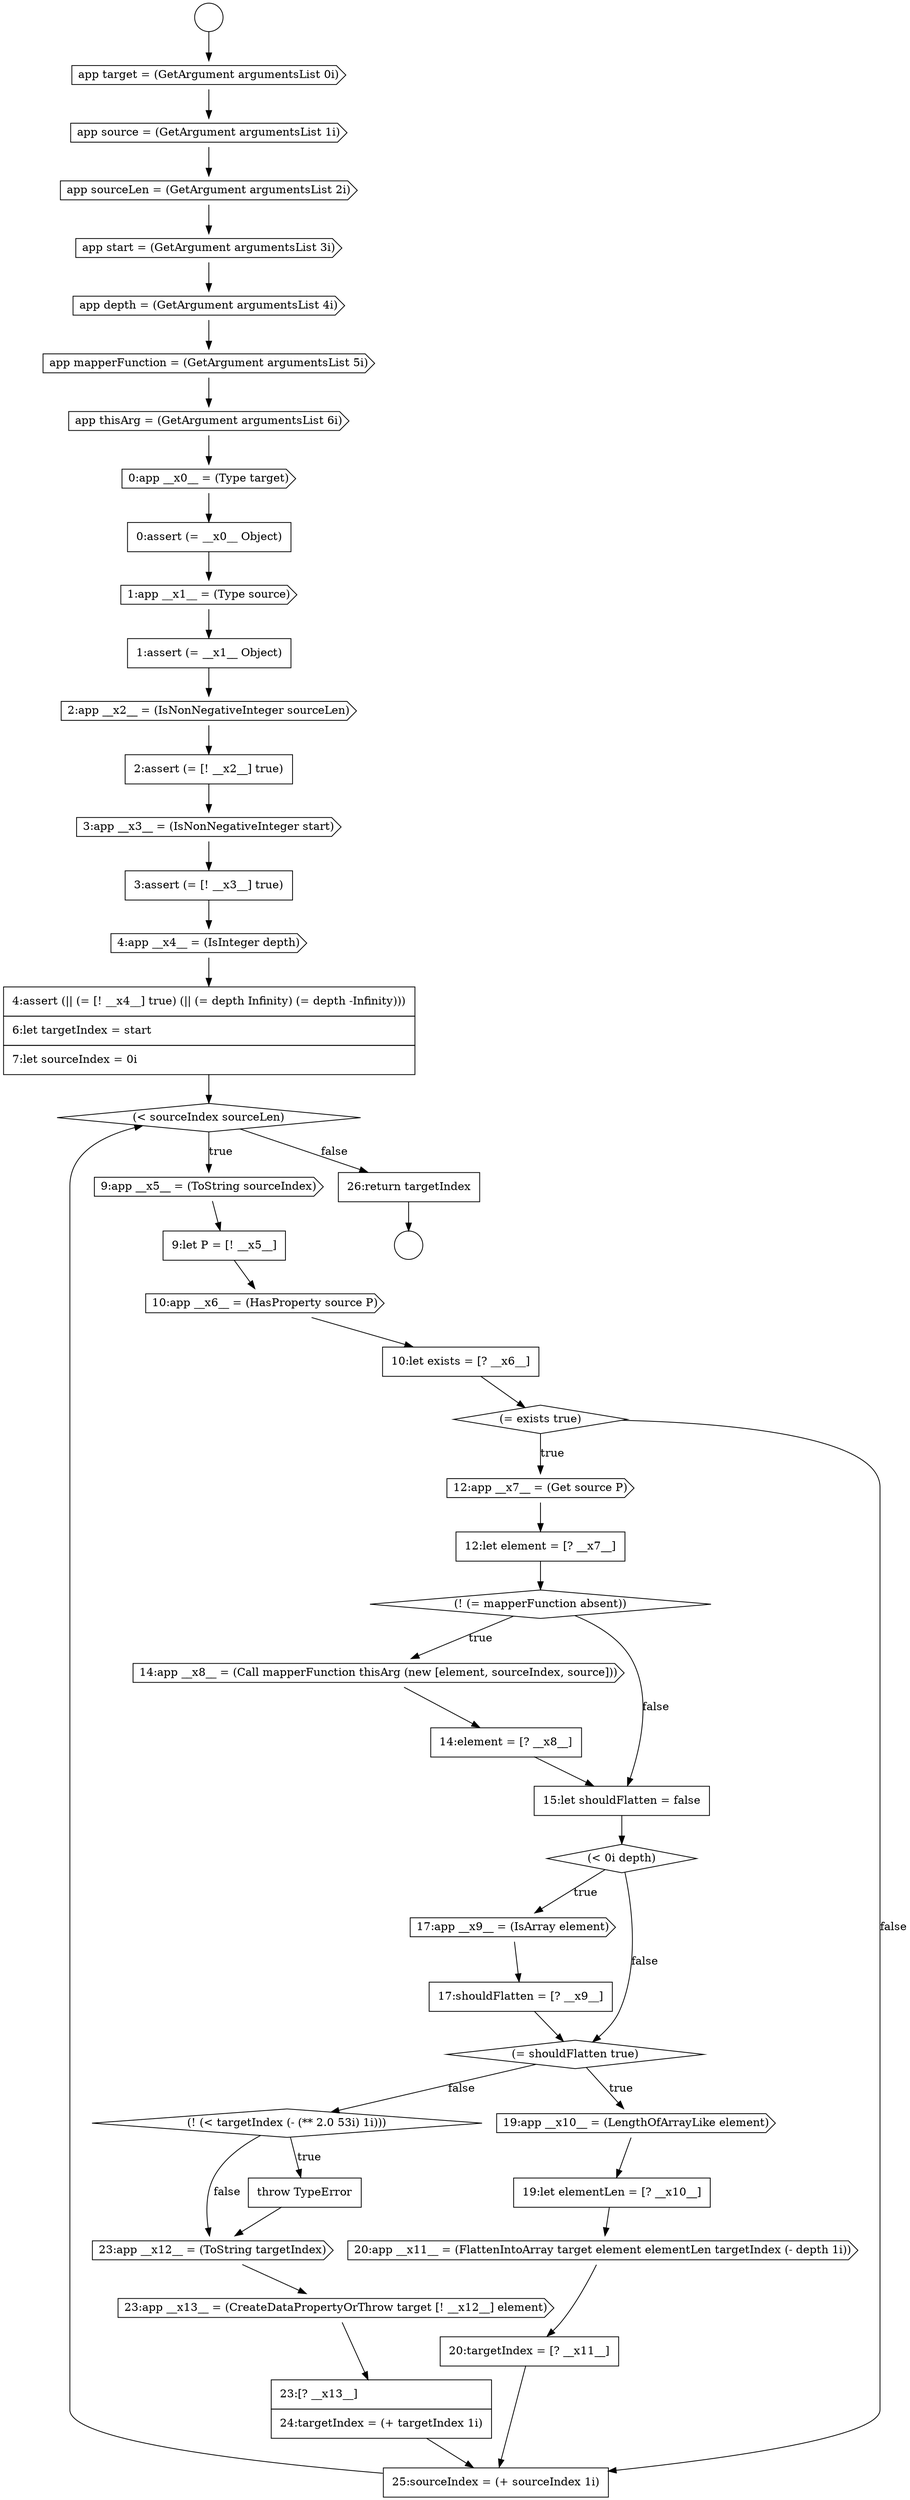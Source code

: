 digraph {
  node0 [shape=circle label=" " color="black" fillcolor="white" style=filled]
  node5 [shape=cds, label=<<font color="black">app start = (GetArgument argumentsList 3i)</font>> color="black" fillcolor="white" style=filled]
  node10 [shape=none, margin=0, label=<<font color="black">
    <table border="0" cellborder="1" cellspacing="0" cellpadding="10">
      <tr><td align="left">0:assert (= __x0__ Object)</td></tr>
    </table>
  </font>> color="black" fillcolor="white" style=filled]
  node14 [shape=none, margin=0, label=<<font color="black">
    <table border="0" cellborder="1" cellspacing="0" cellpadding="10">
      <tr><td align="left">2:assert (= [! __x2__] true)</td></tr>
    </table>
  </font>> color="black" fillcolor="white" style=filled]
  node1 [shape=circle label=" " color="black" fillcolor="white" style=filled]
  node6 [shape=cds, label=<<font color="black">app depth = (GetArgument argumentsList 4i)</font>> color="black" fillcolor="white" style=filled]
  node9 [shape=cds, label=<<font color="black">0:app __x0__ = (Type target)</font>> color="black" fillcolor="white" style=filled]
  node2 [shape=cds, label=<<font color="black">app target = (GetArgument argumentsList 0i)</font>> color="black" fillcolor="white" style=filled]
  node12 [shape=none, margin=0, label=<<font color="black">
    <table border="0" cellborder="1" cellspacing="0" cellpadding="10">
      <tr><td align="left">1:assert (= __x1__ Object)</td></tr>
    </table>
  </font>> color="black" fillcolor="white" style=filled]
  node18 [shape=none, margin=0, label=<<font color="black">
    <table border="0" cellborder="1" cellspacing="0" cellpadding="10">
      <tr><td align="left">4:assert (|| (= [! __x4__] true) (|| (= depth Infinity) (= depth -Infinity)))</td></tr>
      <tr><td align="left">6:let targetIndex = start</td></tr>
      <tr><td align="left">7:let sourceIndex = 0i</td></tr>
    </table>
  </font>> color="black" fillcolor="white" style=filled]
  node8 [shape=cds, label=<<font color="black">app thisArg = (GetArgument argumentsList 6i)</font>> color="black" fillcolor="white" style=filled]
  node4 [shape=cds, label=<<font color="black">app sourceLen = (GetArgument argumentsList 2i)</font>> color="black" fillcolor="white" style=filled]
  node15 [shape=cds, label=<<font color="black">3:app __x3__ = (IsNonNegativeInteger start)</font>> color="black" fillcolor="white" style=filled]
  node42 [shape=cds, label=<<font color="black">23:app __x13__ = (CreateDataPropertyOrThrow target [! __x12__] element)</font>> color="black" fillcolor="white" style=filled]
  node24 [shape=diamond, label=<<font color="black">(= exists true)</font>> color="black" fillcolor="white" style=filled]
  node37 [shape=cds, label=<<font color="black">20:app __x11__ = (FlattenIntoArray target element elementLen targetIndex (- depth 1i))</font>> color="black" fillcolor="white" style=filled]
  node25 [shape=cds, label=<<font color="black">12:app __x7__ = (Get source P)</font>> color="black" fillcolor="white" style=filled]
  node20 [shape=cds, label=<<font color="black">9:app __x5__ = (ToString sourceIndex)</font>> color="black" fillcolor="white" style=filled]
  node29 [shape=none, margin=0, label=<<font color="black">
    <table border="0" cellborder="1" cellspacing="0" cellpadding="10">
      <tr><td align="left">14:element = [? __x8__]</td></tr>
    </table>
  </font>> color="black" fillcolor="white" style=filled]
  node21 [shape=none, margin=0, label=<<font color="black">
    <table border="0" cellborder="1" cellspacing="0" cellpadding="10">
      <tr><td align="left">9:let P = [! __x5__]</td></tr>
    </table>
  </font>> color="black" fillcolor="white" style=filled]
  node33 [shape=none, margin=0, label=<<font color="black">
    <table border="0" cellborder="1" cellspacing="0" cellpadding="10">
      <tr><td align="left">17:shouldFlatten = [? __x9__]</td></tr>
    </table>
  </font>> color="black" fillcolor="white" style=filled]
  node28 [shape=cds, label=<<font color="black">14:app __x8__ = (Call mapperFunction thisArg (new [element, sourceIndex, source]))</font>> color="black" fillcolor="white" style=filled]
  node38 [shape=none, margin=0, label=<<font color="black">
    <table border="0" cellborder="1" cellspacing="0" cellpadding="10">
      <tr><td align="left">20:targetIndex = [? __x11__]</td></tr>
    </table>
  </font>> color="black" fillcolor="white" style=filled]
  node13 [shape=cds, label=<<font color="black">2:app __x2__ = (IsNonNegativeInteger sourceLen)</font>> color="black" fillcolor="white" style=filled]
  node41 [shape=cds, label=<<font color="black">23:app __x12__ = (ToString targetIndex)</font>> color="black" fillcolor="white" style=filled]
  node45 [shape=none, margin=0, label=<<font color="black">
    <table border="0" cellborder="1" cellspacing="0" cellpadding="10">
      <tr><td align="left">26:return targetIndex</td></tr>
    </table>
  </font>> color="black" fillcolor="white" style=filled]
  node17 [shape=cds, label=<<font color="black">4:app __x4__ = (IsInteger depth)</font>> color="black" fillcolor="white" style=filled]
  node32 [shape=cds, label=<<font color="black">17:app __x9__ = (IsArray element)</font>> color="black" fillcolor="white" style=filled]
  node34 [shape=diamond, label=<<font color="black">(= shouldFlatten true)</font>> color="black" fillcolor="white" style=filled]
  node22 [shape=cds, label=<<font color="black">10:app __x6__ = (HasProperty source P)</font>> color="black" fillcolor="white" style=filled]
  node44 [shape=none, margin=0, label=<<font color="black">
    <table border="0" cellborder="1" cellspacing="0" cellpadding="10">
      <tr><td align="left">25:sourceIndex = (+ sourceIndex 1i)</td></tr>
    </table>
  </font>> color="black" fillcolor="white" style=filled]
  node27 [shape=diamond, label=<<font color="black">(! (= mapperFunction absent))</font>> color="black" fillcolor="white" style=filled]
  node7 [shape=cds, label=<<font color="black">app mapperFunction = (GetArgument argumentsList 5i)</font>> color="black" fillcolor="white" style=filled]
  node39 [shape=diamond, label=<<font color="black">(! (&lt; targetIndex (- (** 2.0 53i) 1i)))</font>> color="black" fillcolor="white" style=filled]
  node3 [shape=cds, label=<<font color="black">app source = (GetArgument argumentsList 1i)</font>> color="black" fillcolor="white" style=filled]
  node35 [shape=cds, label=<<font color="black">19:app __x10__ = (LengthOfArrayLike element)</font>> color="black" fillcolor="white" style=filled]
  node16 [shape=none, margin=0, label=<<font color="black">
    <table border="0" cellborder="1" cellspacing="0" cellpadding="10">
      <tr><td align="left">3:assert (= [! __x3__] true)</td></tr>
    </table>
  </font>> color="black" fillcolor="white" style=filled]
  node31 [shape=diamond, label=<<font color="black">(&lt; 0i depth)</font>> color="black" fillcolor="white" style=filled]
  node11 [shape=cds, label=<<font color="black">1:app __x1__ = (Type source)</font>> color="black" fillcolor="white" style=filled]
  node43 [shape=none, margin=0, label=<<font color="black">
    <table border="0" cellborder="1" cellspacing="0" cellpadding="10">
      <tr><td align="left">23:[? __x13__]</td></tr>
      <tr><td align="left">24:targetIndex = (+ targetIndex 1i)</td></tr>
    </table>
  </font>> color="black" fillcolor="white" style=filled]
  node40 [shape=none, margin=0, label=<<font color="black">
    <table border="0" cellborder="1" cellspacing="0" cellpadding="10">
      <tr><td align="left">throw TypeError</td></tr>
    </table>
  </font>> color="black" fillcolor="white" style=filled]
  node26 [shape=none, margin=0, label=<<font color="black">
    <table border="0" cellborder="1" cellspacing="0" cellpadding="10">
      <tr><td align="left">12:let element = [? __x7__]</td></tr>
    </table>
  </font>> color="black" fillcolor="white" style=filled]
  node23 [shape=none, margin=0, label=<<font color="black">
    <table border="0" cellborder="1" cellspacing="0" cellpadding="10">
      <tr><td align="left">10:let exists = [? __x6__]</td></tr>
    </table>
  </font>> color="black" fillcolor="white" style=filled]
  node36 [shape=none, margin=0, label=<<font color="black">
    <table border="0" cellborder="1" cellspacing="0" cellpadding="10">
      <tr><td align="left">19:let elementLen = [? __x10__]</td></tr>
    </table>
  </font>> color="black" fillcolor="white" style=filled]
  node30 [shape=none, margin=0, label=<<font color="black">
    <table border="0" cellborder="1" cellspacing="0" cellpadding="10">
      <tr><td align="left">15:let shouldFlatten = false</td></tr>
    </table>
  </font>> color="black" fillcolor="white" style=filled]
  node19 [shape=diamond, label=<<font color="black">(&lt; sourceIndex sourceLen)</font>> color="black" fillcolor="white" style=filled]
  node19 -> node20 [label=<<font color="black">true</font>> color="black"]
  node19 -> node45 [label=<<font color="black">false</font>> color="black"]
  node11 -> node12 [ color="black"]
  node0 -> node2 [ color="black"]
  node37 -> node38 [ color="black"]
  node10 -> node11 [ color="black"]
  node25 -> node26 [ color="black"]
  node20 -> node21 [ color="black"]
  node16 -> node17 [ color="black"]
  node24 -> node25 [label=<<font color="black">true</font>> color="black"]
  node24 -> node44 [label=<<font color="black">false</font>> color="black"]
  node5 -> node6 [ color="black"]
  node3 -> node4 [ color="black"]
  node28 -> node29 [ color="black"]
  node29 -> node30 [ color="black"]
  node7 -> node8 [ color="black"]
  node42 -> node43 [ color="black"]
  node18 -> node19 [ color="black"]
  node2 -> node3 [ color="black"]
  node15 -> node16 [ color="black"]
  node13 -> node14 [ color="black"]
  node35 -> node36 [ color="black"]
  node12 -> node13 [ color="black"]
  node31 -> node32 [label=<<font color="black">true</font>> color="black"]
  node31 -> node34 [label=<<font color="black">false</font>> color="black"]
  node36 -> node37 [ color="black"]
  node22 -> node23 [ color="black"]
  node6 -> node7 [ color="black"]
  node43 -> node44 [ color="black"]
  node9 -> node10 [ color="black"]
  node23 -> node24 [ color="black"]
  node14 -> node15 [ color="black"]
  node40 -> node41 [ color="black"]
  node30 -> node31 [ color="black"]
  node34 -> node35 [label=<<font color="black">true</font>> color="black"]
  node34 -> node39 [label=<<font color="black">false</font>> color="black"]
  node26 -> node27 [ color="black"]
  node44 -> node19 [ color="black"]
  node27 -> node28 [label=<<font color="black">true</font>> color="black"]
  node27 -> node30 [label=<<font color="black">false</font>> color="black"]
  node4 -> node5 [ color="black"]
  node8 -> node9 [ color="black"]
  node21 -> node22 [ color="black"]
  node45 -> node1 [ color="black"]
  node38 -> node44 [ color="black"]
  node39 -> node40 [label=<<font color="black">true</font>> color="black"]
  node39 -> node41 [label=<<font color="black">false</font>> color="black"]
  node32 -> node33 [ color="black"]
  node17 -> node18 [ color="black"]
  node33 -> node34 [ color="black"]
  node41 -> node42 [ color="black"]
}
